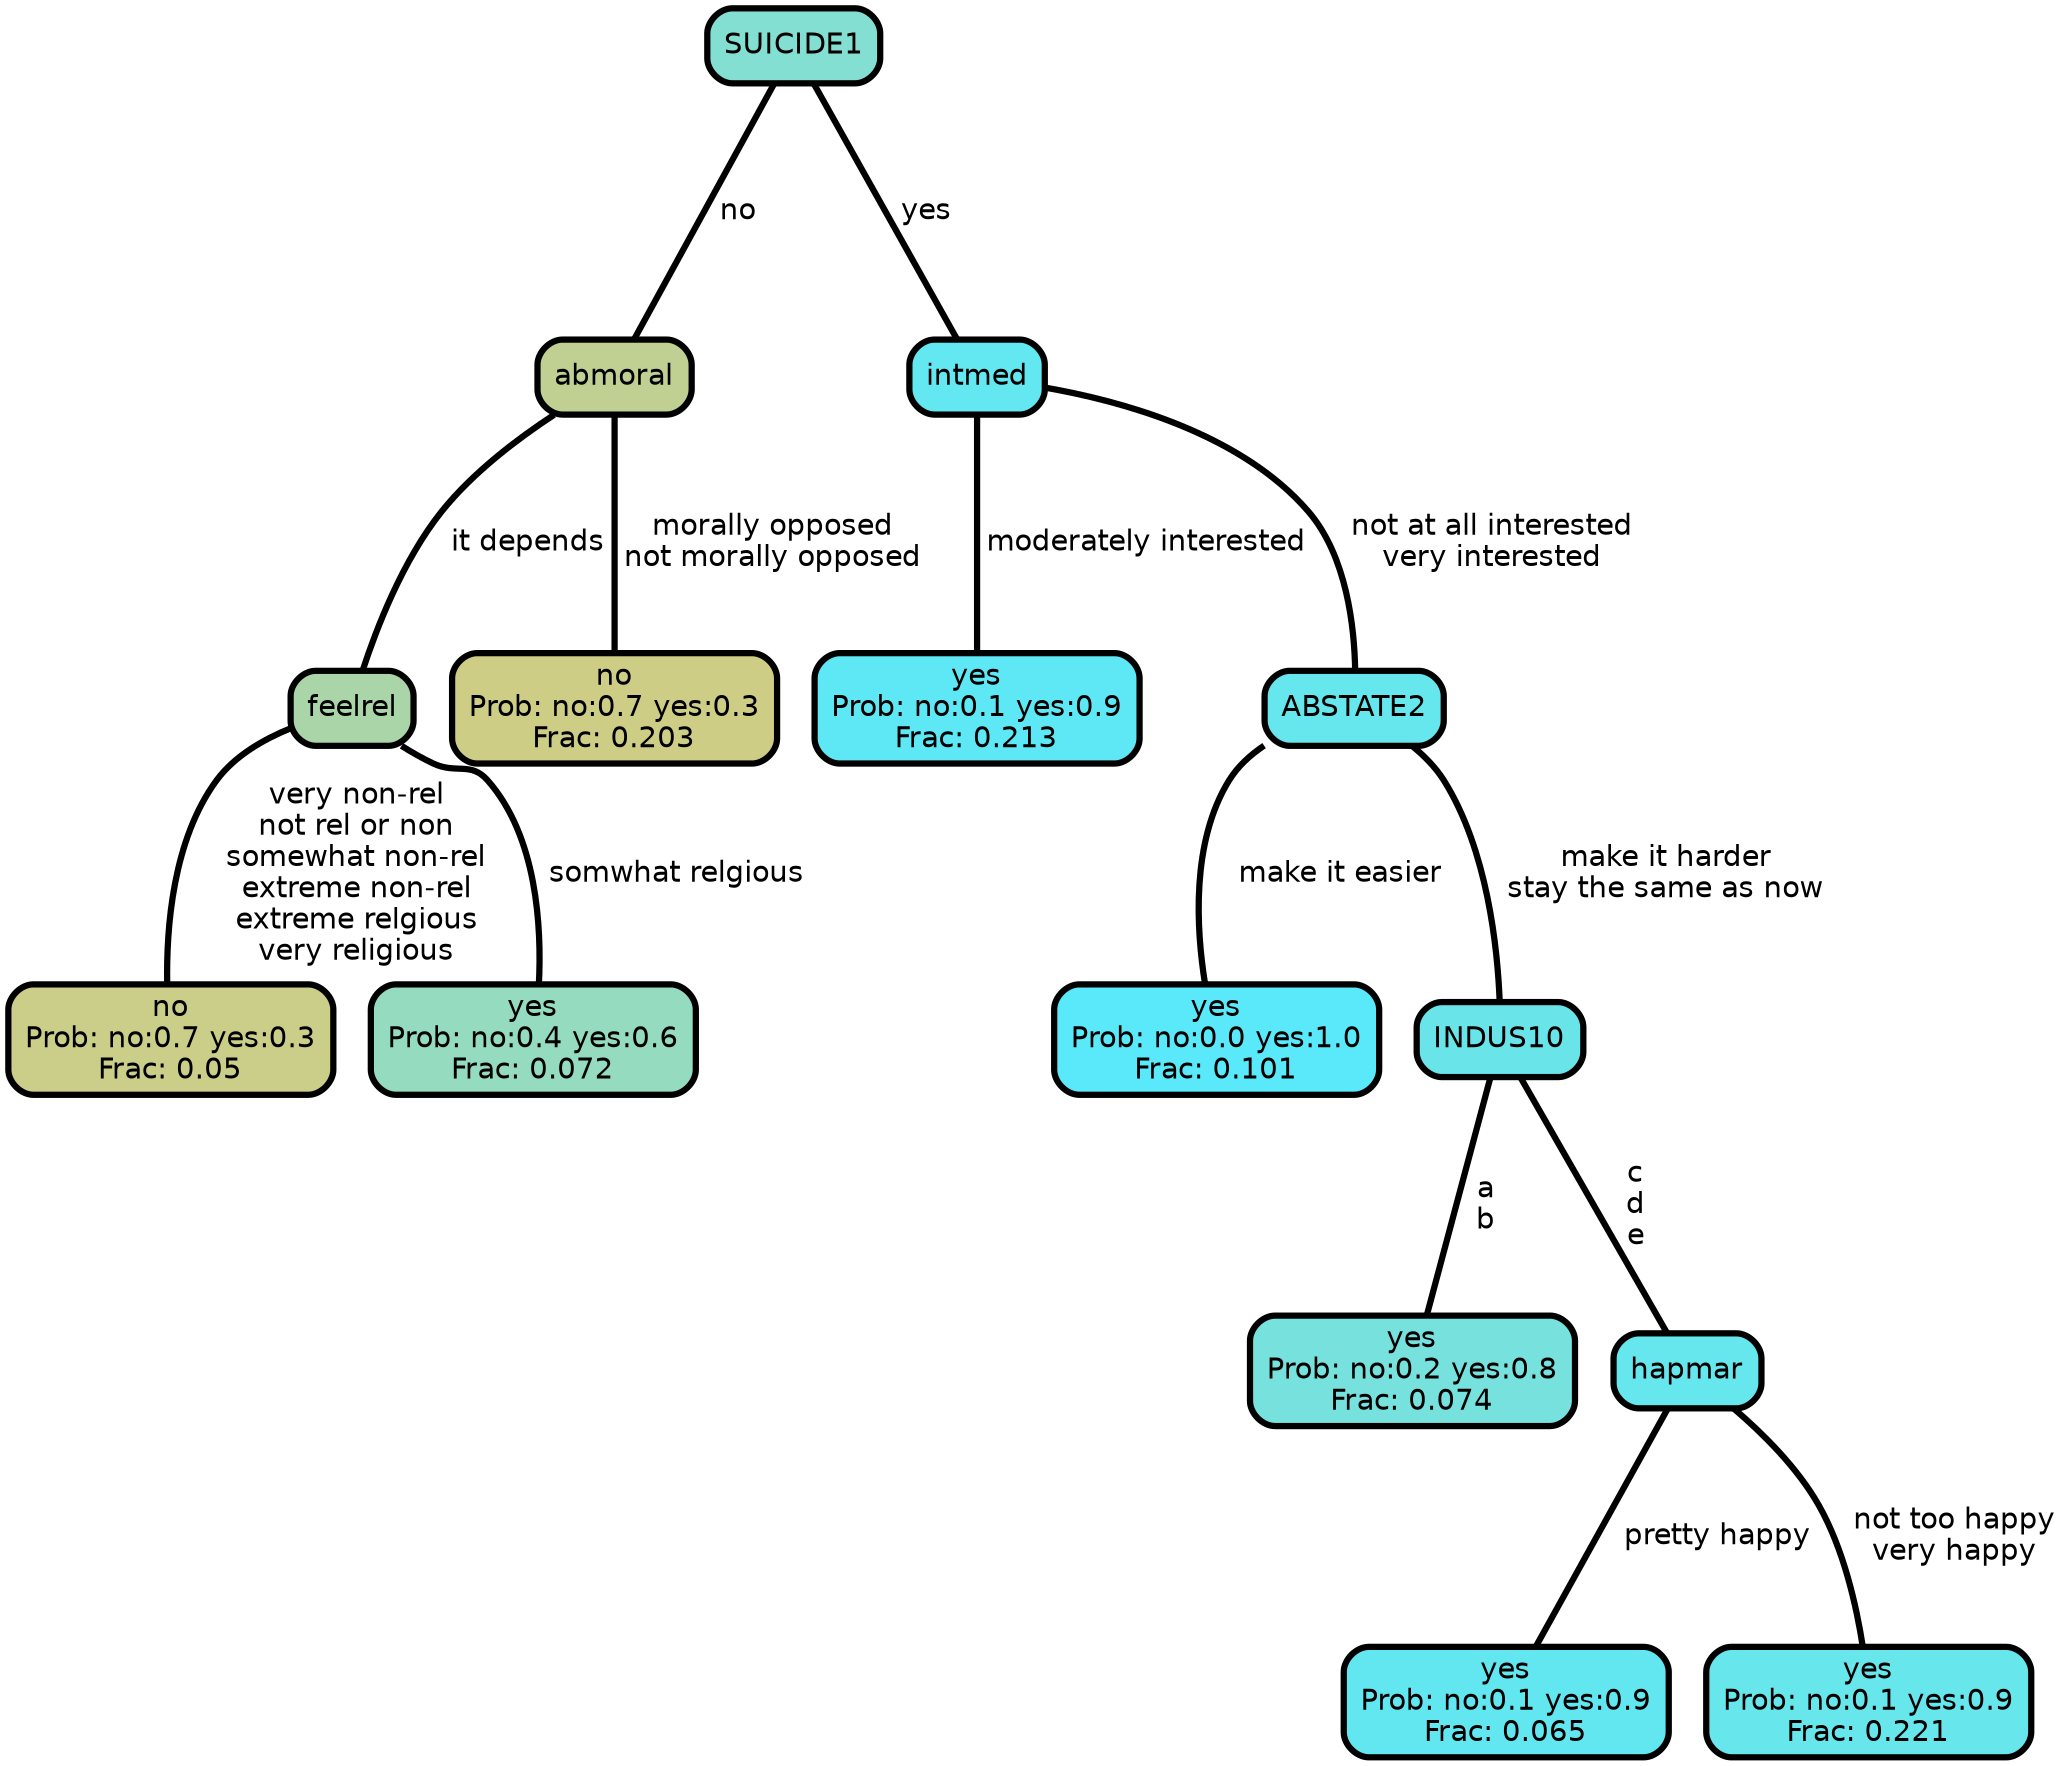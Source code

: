 graph Tree {
node [shape=box, style="filled, rounded",color="black",penwidth="3",fontcolor="black",                 fontname=helvetica] ;
graph [ranksep="0 equally", splines=straight,                 bgcolor=transparent, dpi=200] ;
edge [fontname=helvetica, color=black] ;
0 [label="no
Prob: no:0.7 yes:0.3
Frac: 0.05", fillcolor="#cace89"] ;
1 [label="feelrel", fillcolor="#aad5a9"] ;
2 [label="yes
Prob: no:0.4 yes:0.6
Frac: 0.072", fillcolor="#94dbbf"] ;
3 [label="abmoral", fillcolor="#c0d093"] ;
4 [label="no
Prob: no:0.7 yes:0.3
Frac: 0.203", fillcolor="#cecd85"] ;
5 [label="SUICIDE1", fillcolor="#82dfd1"] ;
6 [label="yes
Prob: no:0.1 yes:0.9
Frac: 0.213", fillcolor="#5ee8f5"] ;
7 [label="intmed", fillcolor="#63e7f0"] ;
8 [label="yes
Prob: no:0.0 yes:1.0
Frac: 0.101", fillcolor="#59e9fa"] ;
9 [label="ABSTATE2", fillcolor="#66e6ed"] ;
10 [label="yes
Prob: no:0.2 yes:0.8
Frac: 0.074", fillcolor="#77e2dd"] ;
11 [label="INDUS10", fillcolor="#69e5ea"] ;
12 [label="yes
Prob: no:0.1 yes:0.9
Frac: 0.065", fillcolor="#62e7f1"] ;
13 [label="hapmar", fillcolor="#66e6ed"] ;
14 [label="yes
Prob: no:0.1 yes:0.9
Frac: 0.221", fillcolor="#67e6ec"] ;
1 -- 0 [label=" very non-rel\n not rel or non\n somewhat non-rel\n extreme non-rel\n extreme relgious\n very religious",penwidth=3] ;
1 -- 2 [label=" somwhat relgious",penwidth=3] ;
3 -- 1 [label=" it depends",penwidth=3] ;
3 -- 4 [label=" morally opposed\n not morally opposed",penwidth=3] ;
5 -- 3 [label=" no",penwidth=3] ;
5 -- 7 [label=" yes",penwidth=3] ;
7 -- 6 [label=" moderately interested",penwidth=3] ;
7 -- 9 [label=" not at all interested\n very interested",penwidth=3] ;
9 -- 8 [label=" make it easier",penwidth=3] ;
9 -- 11 [label=" make it harder\n stay the same as now",penwidth=3] ;
11 -- 10 [label=" a\n b",penwidth=3] ;
11 -- 13 [label=" c\n d\n e",penwidth=3] ;
13 -- 12 [label=" pretty happy",penwidth=3] ;
13 -- 14 [label=" not too happy\n very happy",penwidth=3] ;
{rank = same;}}